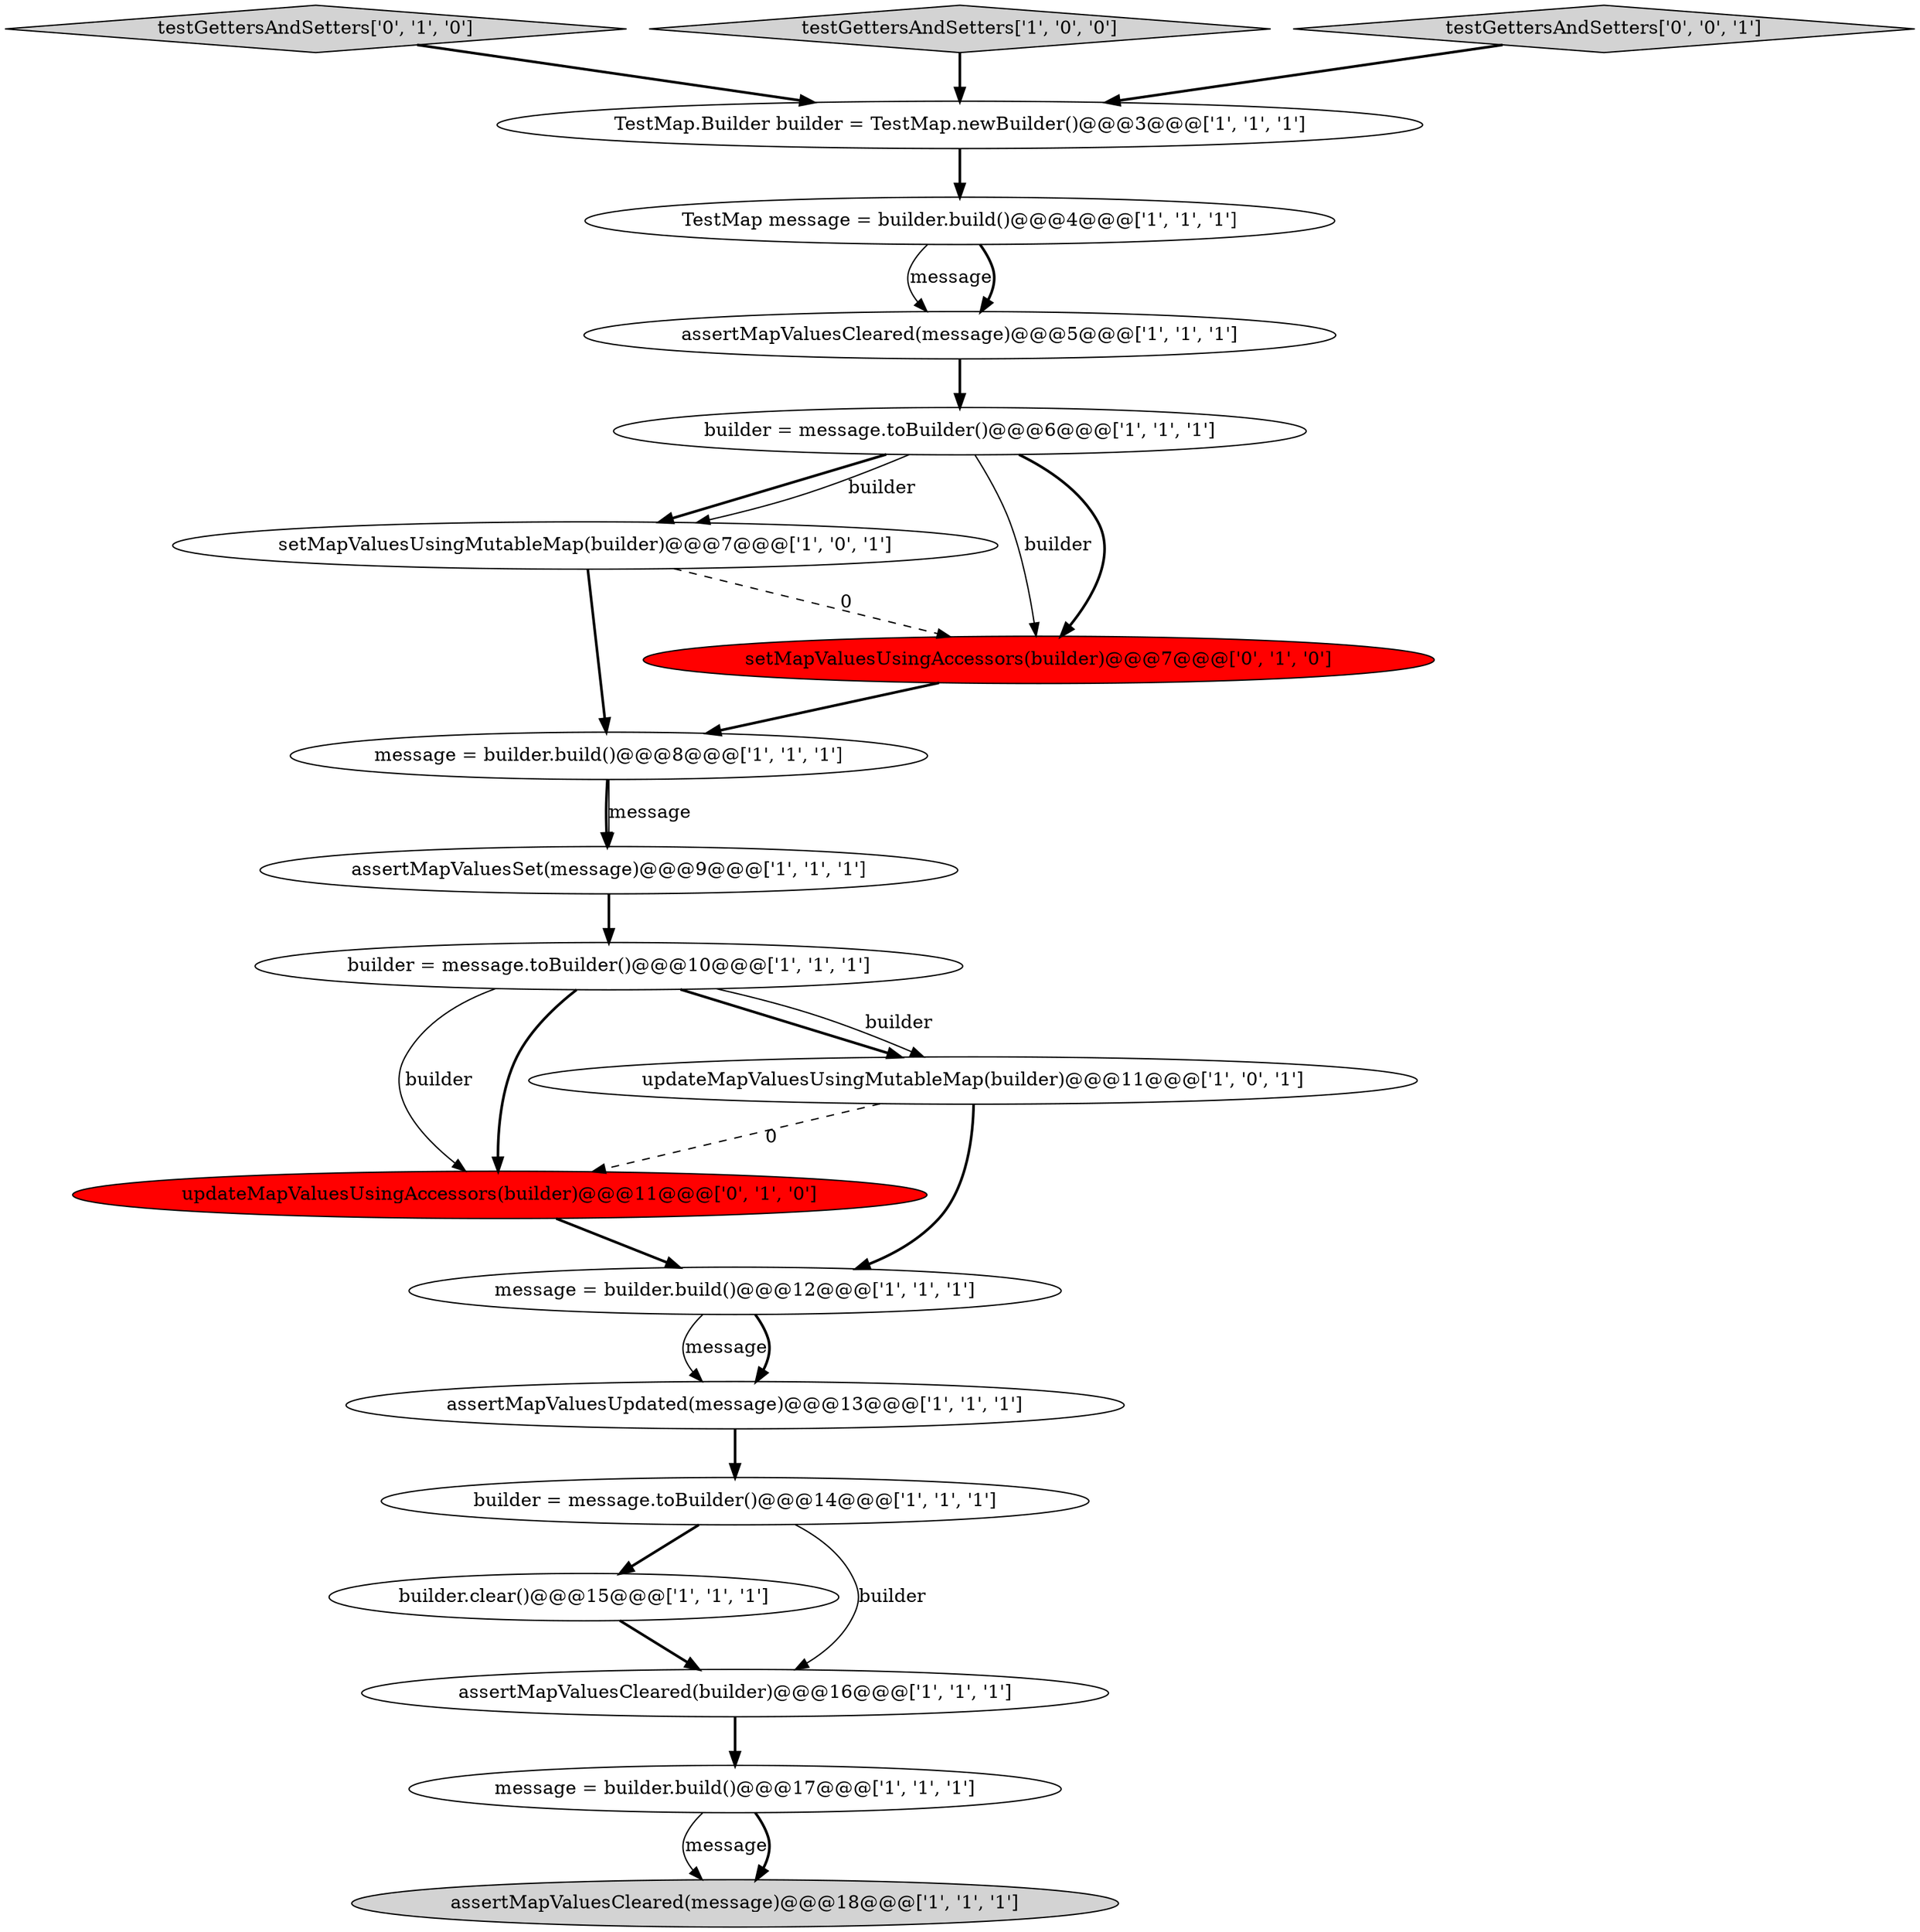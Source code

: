 digraph {
0 [style = filled, label = "builder.clear()@@@15@@@['1', '1', '1']", fillcolor = white, shape = ellipse image = "AAA0AAABBB1BBB"];
12 [style = filled, label = "assertMapValuesCleared(message)@@@18@@@['1', '1', '1']", fillcolor = lightgray, shape = ellipse image = "AAA0AAABBB1BBB"];
7 [style = filled, label = "builder = message.toBuilder()@@@10@@@['1', '1', '1']", fillcolor = white, shape = ellipse image = "AAA0AAABBB1BBB"];
16 [style = filled, label = "assertMapValuesCleared(message)@@@5@@@['1', '1', '1']", fillcolor = white, shape = ellipse image = "AAA0AAABBB1BBB"];
19 [style = filled, label = "testGettersAndSetters['0', '1', '0']", fillcolor = lightgray, shape = diamond image = "AAA0AAABBB2BBB"];
17 [style = filled, label = "updateMapValuesUsingAccessors(builder)@@@11@@@['0', '1', '0']", fillcolor = red, shape = ellipse image = "AAA1AAABBB2BBB"];
2 [style = filled, label = "TestMap.Builder builder = TestMap.newBuilder()@@@3@@@['1', '1', '1']", fillcolor = white, shape = ellipse image = "AAA0AAABBB1BBB"];
15 [style = filled, label = "testGettersAndSetters['1', '0', '0']", fillcolor = lightgray, shape = diamond image = "AAA0AAABBB1BBB"];
4 [style = filled, label = "TestMap message = builder.build()@@@4@@@['1', '1', '1']", fillcolor = white, shape = ellipse image = "AAA0AAABBB1BBB"];
5 [style = filled, label = "message = builder.build()@@@8@@@['1', '1', '1']", fillcolor = white, shape = ellipse image = "AAA0AAABBB1BBB"];
10 [style = filled, label = "updateMapValuesUsingMutableMap(builder)@@@11@@@['1', '0', '1']", fillcolor = white, shape = ellipse image = "AAA0AAABBB1BBB"];
13 [style = filled, label = "setMapValuesUsingMutableMap(builder)@@@7@@@['1', '0', '1']", fillcolor = white, shape = ellipse image = "AAA0AAABBB1BBB"];
6 [style = filled, label = "assertMapValuesSet(message)@@@9@@@['1', '1', '1']", fillcolor = white, shape = ellipse image = "AAA0AAABBB1BBB"];
1 [style = filled, label = "message = builder.build()@@@17@@@['1', '1', '1']", fillcolor = white, shape = ellipse image = "AAA0AAABBB1BBB"];
14 [style = filled, label = "builder = message.toBuilder()@@@6@@@['1', '1', '1']", fillcolor = white, shape = ellipse image = "AAA0AAABBB1BBB"];
11 [style = filled, label = "assertMapValuesUpdated(message)@@@13@@@['1', '1', '1']", fillcolor = white, shape = ellipse image = "AAA0AAABBB1BBB"];
20 [style = filled, label = "testGettersAndSetters['0', '0', '1']", fillcolor = lightgray, shape = diamond image = "AAA0AAABBB3BBB"];
9 [style = filled, label = "builder = message.toBuilder()@@@14@@@['1', '1', '1']", fillcolor = white, shape = ellipse image = "AAA0AAABBB1BBB"];
18 [style = filled, label = "setMapValuesUsingAccessors(builder)@@@7@@@['0', '1', '0']", fillcolor = red, shape = ellipse image = "AAA1AAABBB2BBB"];
3 [style = filled, label = "assertMapValuesCleared(builder)@@@16@@@['1', '1', '1']", fillcolor = white, shape = ellipse image = "AAA0AAABBB1BBB"];
8 [style = filled, label = "message = builder.build()@@@12@@@['1', '1', '1']", fillcolor = white, shape = ellipse image = "AAA0AAABBB1BBB"];
0->3 [style = bold, label=""];
17->8 [style = bold, label=""];
7->17 [style = solid, label="builder"];
15->2 [style = bold, label=""];
7->17 [style = bold, label=""];
9->0 [style = bold, label=""];
3->1 [style = bold, label=""];
4->16 [style = solid, label="message"];
7->10 [style = bold, label=""];
7->10 [style = solid, label="builder"];
19->2 [style = bold, label=""];
11->9 [style = bold, label=""];
2->4 [style = bold, label=""];
14->18 [style = solid, label="builder"];
1->12 [style = solid, label="message"];
20->2 [style = bold, label=""];
9->3 [style = solid, label="builder"];
5->6 [style = bold, label=""];
10->8 [style = bold, label=""];
18->5 [style = bold, label=""];
10->17 [style = dashed, label="0"];
1->12 [style = bold, label=""];
13->5 [style = bold, label=""];
16->14 [style = bold, label=""];
14->18 [style = bold, label=""];
14->13 [style = bold, label=""];
8->11 [style = solid, label="message"];
13->18 [style = dashed, label="0"];
6->7 [style = bold, label=""];
14->13 [style = solid, label="builder"];
8->11 [style = bold, label=""];
4->16 [style = bold, label=""];
5->6 [style = solid, label="message"];
}
